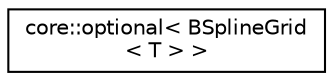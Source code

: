 digraph "Graphical Class Hierarchy"
{
  edge [fontname="Helvetica",fontsize="10",labelfontname="Helvetica",labelfontsize="10"];
  node [fontname="Helvetica",fontsize="10",shape=record];
  rankdir="LR";
  Node0 [label="core::optional\< BSplineGrid\l\< T \> \>",height=0.2,width=0.4,color="black", fillcolor="white", style="filled",URL="$classcore_1_1optional.html"];
}
